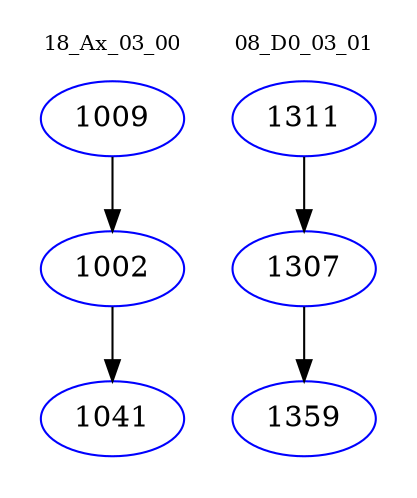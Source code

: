 digraph{
subgraph cluster_0 {
color = white
label = "18_Ax_03_00";
fontsize=10;
T0_1009 [label="1009", color="blue"]
T0_1009 -> T0_1002 [color="black"]
T0_1002 [label="1002", color="blue"]
T0_1002 -> T0_1041 [color="black"]
T0_1041 [label="1041", color="blue"]
}
subgraph cluster_1 {
color = white
label = "08_D0_03_01";
fontsize=10;
T1_1311 [label="1311", color="blue"]
T1_1311 -> T1_1307 [color="black"]
T1_1307 [label="1307", color="blue"]
T1_1307 -> T1_1359 [color="black"]
T1_1359 [label="1359", color="blue"]
}
}
